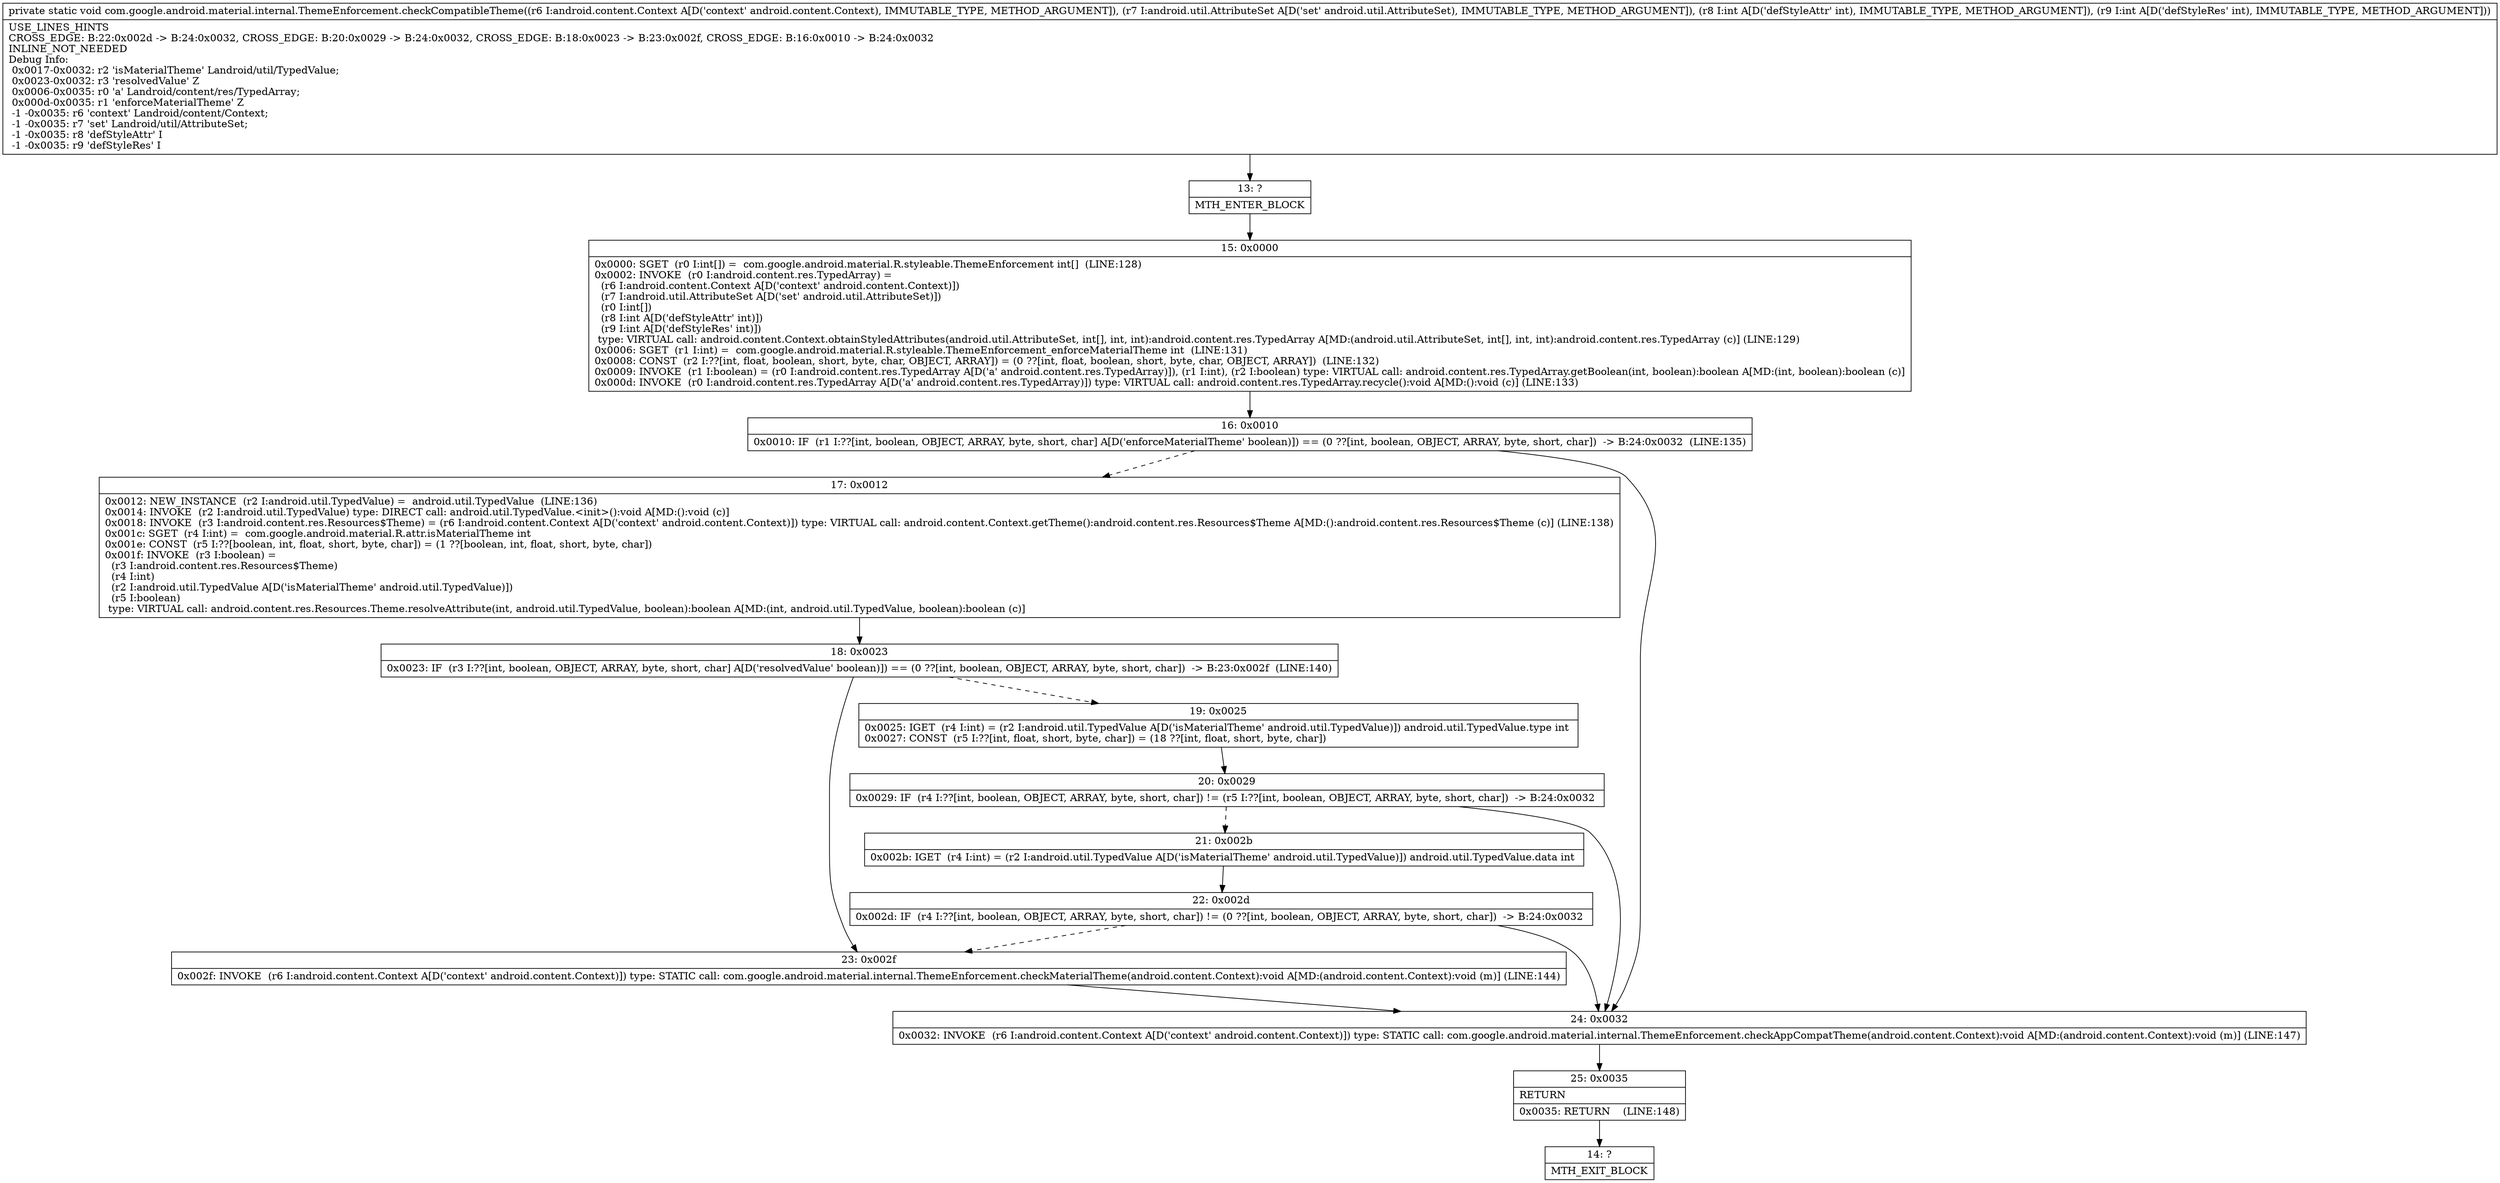 digraph "CFG forcom.google.android.material.internal.ThemeEnforcement.checkCompatibleTheme(Landroid\/content\/Context;Landroid\/util\/AttributeSet;II)V" {
Node_13 [shape=record,label="{13\:\ ?|MTH_ENTER_BLOCK\l}"];
Node_15 [shape=record,label="{15\:\ 0x0000|0x0000: SGET  (r0 I:int[]) =  com.google.android.material.R.styleable.ThemeEnforcement int[]  (LINE:128)\l0x0002: INVOKE  (r0 I:android.content.res.TypedArray) = \l  (r6 I:android.content.Context A[D('context' android.content.Context)])\l  (r7 I:android.util.AttributeSet A[D('set' android.util.AttributeSet)])\l  (r0 I:int[])\l  (r8 I:int A[D('defStyleAttr' int)])\l  (r9 I:int A[D('defStyleRes' int)])\l type: VIRTUAL call: android.content.Context.obtainStyledAttributes(android.util.AttributeSet, int[], int, int):android.content.res.TypedArray A[MD:(android.util.AttributeSet, int[], int, int):android.content.res.TypedArray (c)] (LINE:129)\l0x0006: SGET  (r1 I:int) =  com.google.android.material.R.styleable.ThemeEnforcement_enforceMaterialTheme int  (LINE:131)\l0x0008: CONST  (r2 I:??[int, float, boolean, short, byte, char, OBJECT, ARRAY]) = (0 ??[int, float, boolean, short, byte, char, OBJECT, ARRAY])  (LINE:132)\l0x0009: INVOKE  (r1 I:boolean) = (r0 I:android.content.res.TypedArray A[D('a' android.content.res.TypedArray)]), (r1 I:int), (r2 I:boolean) type: VIRTUAL call: android.content.res.TypedArray.getBoolean(int, boolean):boolean A[MD:(int, boolean):boolean (c)]\l0x000d: INVOKE  (r0 I:android.content.res.TypedArray A[D('a' android.content.res.TypedArray)]) type: VIRTUAL call: android.content.res.TypedArray.recycle():void A[MD:():void (c)] (LINE:133)\l}"];
Node_16 [shape=record,label="{16\:\ 0x0010|0x0010: IF  (r1 I:??[int, boolean, OBJECT, ARRAY, byte, short, char] A[D('enforceMaterialTheme' boolean)]) == (0 ??[int, boolean, OBJECT, ARRAY, byte, short, char])  \-\> B:24:0x0032  (LINE:135)\l}"];
Node_17 [shape=record,label="{17\:\ 0x0012|0x0012: NEW_INSTANCE  (r2 I:android.util.TypedValue) =  android.util.TypedValue  (LINE:136)\l0x0014: INVOKE  (r2 I:android.util.TypedValue) type: DIRECT call: android.util.TypedValue.\<init\>():void A[MD:():void (c)]\l0x0018: INVOKE  (r3 I:android.content.res.Resources$Theme) = (r6 I:android.content.Context A[D('context' android.content.Context)]) type: VIRTUAL call: android.content.Context.getTheme():android.content.res.Resources$Theme A[MD:():android.content.res.Resources$Theme (c)] (LINE:138)\l0x001c: SGET  (r4 I:int) =  com.google.android.material.R.attr.isMaterialTheme int \l0x001e: CONST  (r5 I:??[boolean, int, float, short, byte, char]) = (1 ??[boolean, int, float, short, byte, char]) \l0x001f: INVOKE  (r3 I:boolean) = \l  (r3 I:android.content.res.Resources$Theme)\l  (r4 I:int)\l  (r2 I:android.util.TypedValue A[D('isMaterialTheme' android.util.TypedValue)])\l  (r5 I:boolean)\l type: VIRTUAL call: android.content.res.Resources.Theme.resolveAttribute(int, android.util.TypedValue, boolean):boolean A[MD:(int, android.util.TypedValue, boolean):boolean (c)]\l}"];
Node_18 [shape=record,label="{18\:\ 0x0023|0x0023: IF  (r3 I:??[int, boolean, OBJECT, ARRAY, byte, short, char] A[D('resolvedValue' boolean)]) == (0 ??[int, boolean, OBJECT, ARRAY, byte, short, char])  \-\> B:23:0x002f  (LINE:140)\l}"];
Node_19 [shape=record,label="{19\:\ 0x0025|0x0025: IGET  (r4 I:int) = (r2 I:android.util.TypedValue A[D('isMaterialTheme' android.util.TypedValue)]) android.util.TypedValue.type int \l0x0027: CONST  (r5 I:??[int, float, short, byte, char]) = (18 ??[int, float, short, byte, char]) \l}"];
Node_20 [shape=record,label="{20\:\ 0x0029|0x0029: IF  (r4 I:??[int, boolean, OBJECT, ARRAY, byte, short, char]) != (r5 I:??[int, boolean, OBJECT, ARRAY, byte, short, char])  \-\> B:24:0x0032 \l}"];
Node_21 [shape=record,label="{21\:\ 0x002b|0x002b: IGET  (r4 I:int) = (r2 I:android.util.TypedValue A[D('isMaterialTheme' android.util.TypedValue)]) android.util.TypedValue.data int \l}"];
Node_22 [shape=record,label="{22\:\ 0x002d|0x002d: IF  (r4 I:??[int, boolean, OBJECT, ARRAY, byte, short, char]) != (0 ??[int, boolean, OBJECT, ARRAY, byte, short, char])  \-\> B:24:0x0032 \l}"];
Node_23 [shape=record,label="{23\:\ 0x002f|0x002f: INVOKE  (r6 I:android.content.Context A[D('context' android.content.Context)]) type: STATIC call: com.google.android.material.internal.ThemeEnforcement.checkMaterialTheme(android.content.Context):void A[MD:(android.content.Context):void (m)] (LINE:144)\l}"];
Node_24 [shape=record,label="{24\:\ 0x0032|0x0032: INVOKE  (r6 I:android.content.Context A[D('context' android.content.Context)]) type: STATIC call: com.google.android.material.internal.ThemeEnforcement.checkAppCompatTheme(android.content.Context):void A[MD:(android.content.Context):void (m)] (LINE:147)\l}"];
Node_25 [shape=record,label="{25\:\ 0x0035|RETURN\l|0x0035: RETURN    (LINE:148)\l}"];
Node_14 [shape=record,label="{14\:\ ?|MTH_EXIT_BLOCK\l}"];
MethodNode[shape=record,label="{private static void com.google.android.material.internal.ThemeEnforcement.checkCompatibleTheme((r6 I:android.content.Context A[D('context' android.content.Context), IMMUTABLE_TYPE, METHOD_ARGUMENT]), (r7 I:android.util.AttributeSet A[D('set' android.util.AttributeSet), IMMUTABLE_TYPE, METHOD_ARGUMENT]), (r8 I:int A[D('defStyleAttr' int), IMMUTABLE_TYPE, METHOD_ARGUMENT]), (r9 I:int A[D('defStyleRes' int), IMMUTABLE_TYPE, METHOD_ARGUMENT]))  | USE_LINES_HINTS\lCROSS_EDGE: B:22:0x002d \-\> B:24:0x0032, CROSS_EDGE: B:20:0x0029 \-\> B:24:0x0032, CROSS_EDGE: B:18:0x0023 \-\> B:23:0x002f, CROSS_EDGE: B:16:0x0010 \-\> B:24:0x0032\lINLINE_NOT_NEEDED\lDebug Info:\l  0x0017\-0x0032: r2 'isMaterialTheme' Landroid\/util\/TypedValue;\l  0x0023\-0x0032: r3 'resolvedValue' Z\l  0x0006\-0x0035: r0 'a' Landroid\/content\/res\/TypedArray;\l  0x000d\-0x0035: r1 'enforceMaterialTheme' Z\l  \-1 \-0x0035: r6 'context' Landroid\/content\/Context;\l  \-1 \-0x0035: r7 'set' Landroid\/util\/AttributeSet;\l  \-1 \-0x0035: r8 'defStyleAttr' I\l  \-1 \-0x0035: r9 'defStyleRes' I\l}"];
MethodNode -> Node_13;Node_13 -> Node_15;
Node_15 -> Node_16;
Node_16 -> Node_17[style=dashed];
Node_16 -> Node_24;
Node_17 -> Node_18;
Node_18 -> Node_19[style=dashed];
Node_18 -> Node_23;
Node_19 -> Node_20;
Node_20 -> Node_21[style=dashed];
Node_20 -> Node_24;
Node_21 -> Node_22;
Node_22 -> Node_23[style=dashed];
Node_22 -> Node_24;
Node_23 -> Node_24;
Node_24 -> Node_25;
Node_25 -> Node_14;
}

